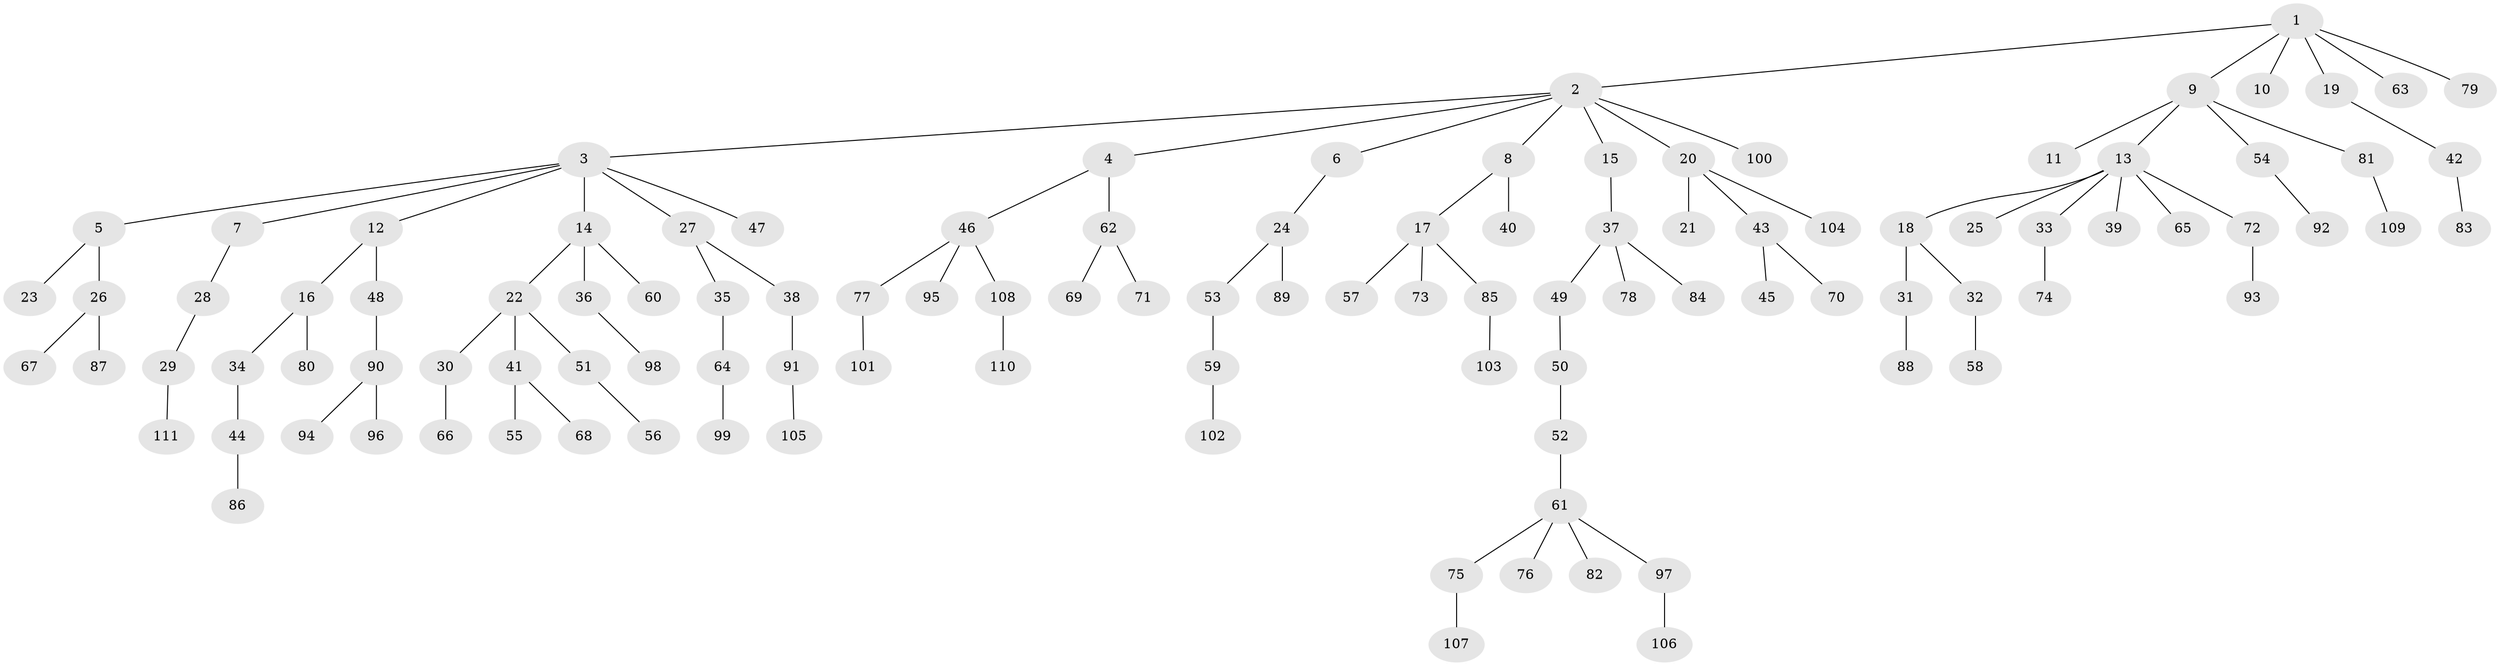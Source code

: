 // Generated by graph-tools (version 1.1) at 2025/26/03/09/25 03:26:25]
// undirected, 111 vertices, 110 edges
graph export_dot {
graph [start="1"]
  node [color=gray90,style=filled];
  1;
  2;
  3;
  4;
  5;
  6;
  7;
  8;
  9;
  10;
  11;
  12;
  13;
  14;
  15;
  16;
  17;
  18;
  19;
  20;
  21;
  22;
  23;
  24;
  25;
  26;
  27;
  28;
  29;
  30;
  31;
  32;
  33;
  34;
  35;
  36;
  37;
  38;
  39;
  40;
  41;
  42;
  43;
  44;
  45;
  46;
  47;
  48;
  49;
  50;
  51;
  52;
  53;
  54;
  55;
  56;
  57;
  58;
  59;
  60;
  61;
  62;
  63;
  64;
  65;
  66;
  67;
  68;
  69;
  70;
  71;
  72;
  73;
  74;
  75;
  76;
  77;
  78;
  79;
  80;
  81;
  82;
  83;
  84;
  85;
  86;
  87;
  88;
  89;
  90;
  91;
  92;
  93;
  94;
  95;
  96;
  97;
  98;
  99;
  100;
  101;
  102;
  103;
  104;
  105;
  106;
  107;
  108;
  109;
  110;
  111;
  1 -- 2;
  1 -- 9;
  1 -- 10;
  1 -- 19;
  1 -- 63;
  1 -- 79;
  2 -- 3;
  2 -- 4;
  2 -- 6;
  2 -- 8;
  2 -- 15;
  2 -- 20;
  2 -- 100;
  3 -- 5;
  3 -- 7;
  3 -- 12;
  3 -- 14;
  3 -- 27;
  3 -- 47;
  4 -- 46;
  4 -- 62;
  5 -- 23;
  5 -- 26;
  6 -- 24;
  7 -- 28;
  8 -- 17;
  8 -- 40;
  9 -- 11;
  9 -- 13;
  9 -- 54;
  9 -- 81;
  12 -- 16;
  12 -- 48;
  13 -- 18;
  13 -- 25;
  13 -- 33;
  13 -- 39;
  13 -- 65;
  13 -- 72;
  14 -- 22;
  14 -- 36;
  14 -- 60;
  15 -- 37;
  16 -- 34;
  16 -- 80;
  17 -- 57;
  17 -- 73;
  17 -- 85;
  18 -- 31;
  18 -- 32;
  19 -- 42;
  20 -- 21;
  20 -- 43;
  20 -- 104;
  22 -- 30;
  22 -- 41;
  22 -- 51;
  24 -- 53;
  24 -- 89;
  26 -- 67;
  26 -- 87;
  27 -- 35;
  27 -- 38;
  28 -- 29;
  29 -- 111;
  30 -- 66;
  31 -- 88;
  32 -- 58;
  33 -- 74;
  34 -- 44;
  35 -- 64;
  36 -- 98;
  37 -- 49;
  37 -- 78;
  37 -- 84;
  38 -- 91;
  41 -- 55;
  41 -- 68;
  42 -- 83;
  43 -- 45;
  43 -- 70;
  44 -- 86;
  46 -- 77;
  46 -- 95;
  46 -- 108;
  48 -- 90;
  49 -- 50;
  50 -- 52;
  51 -- 56;
  52 -- 61;
  53 -- 59;
  54 -- 92;
  59 -- 102;
  61 -- 75;
  61 -- 76;
  61 -- 82;
  61 -- 97;
  62 -- 69;
  62 -- 71;
  64 -- 99;
  72 -- 93;
  75 -- 107;
  77 -- 101;
  81 -- 109;
  85 -- 103;
  90 -- 94;
  90 -- 96;
  91 -- 105;
  97 -- 106;
  108 -- 110;
}
